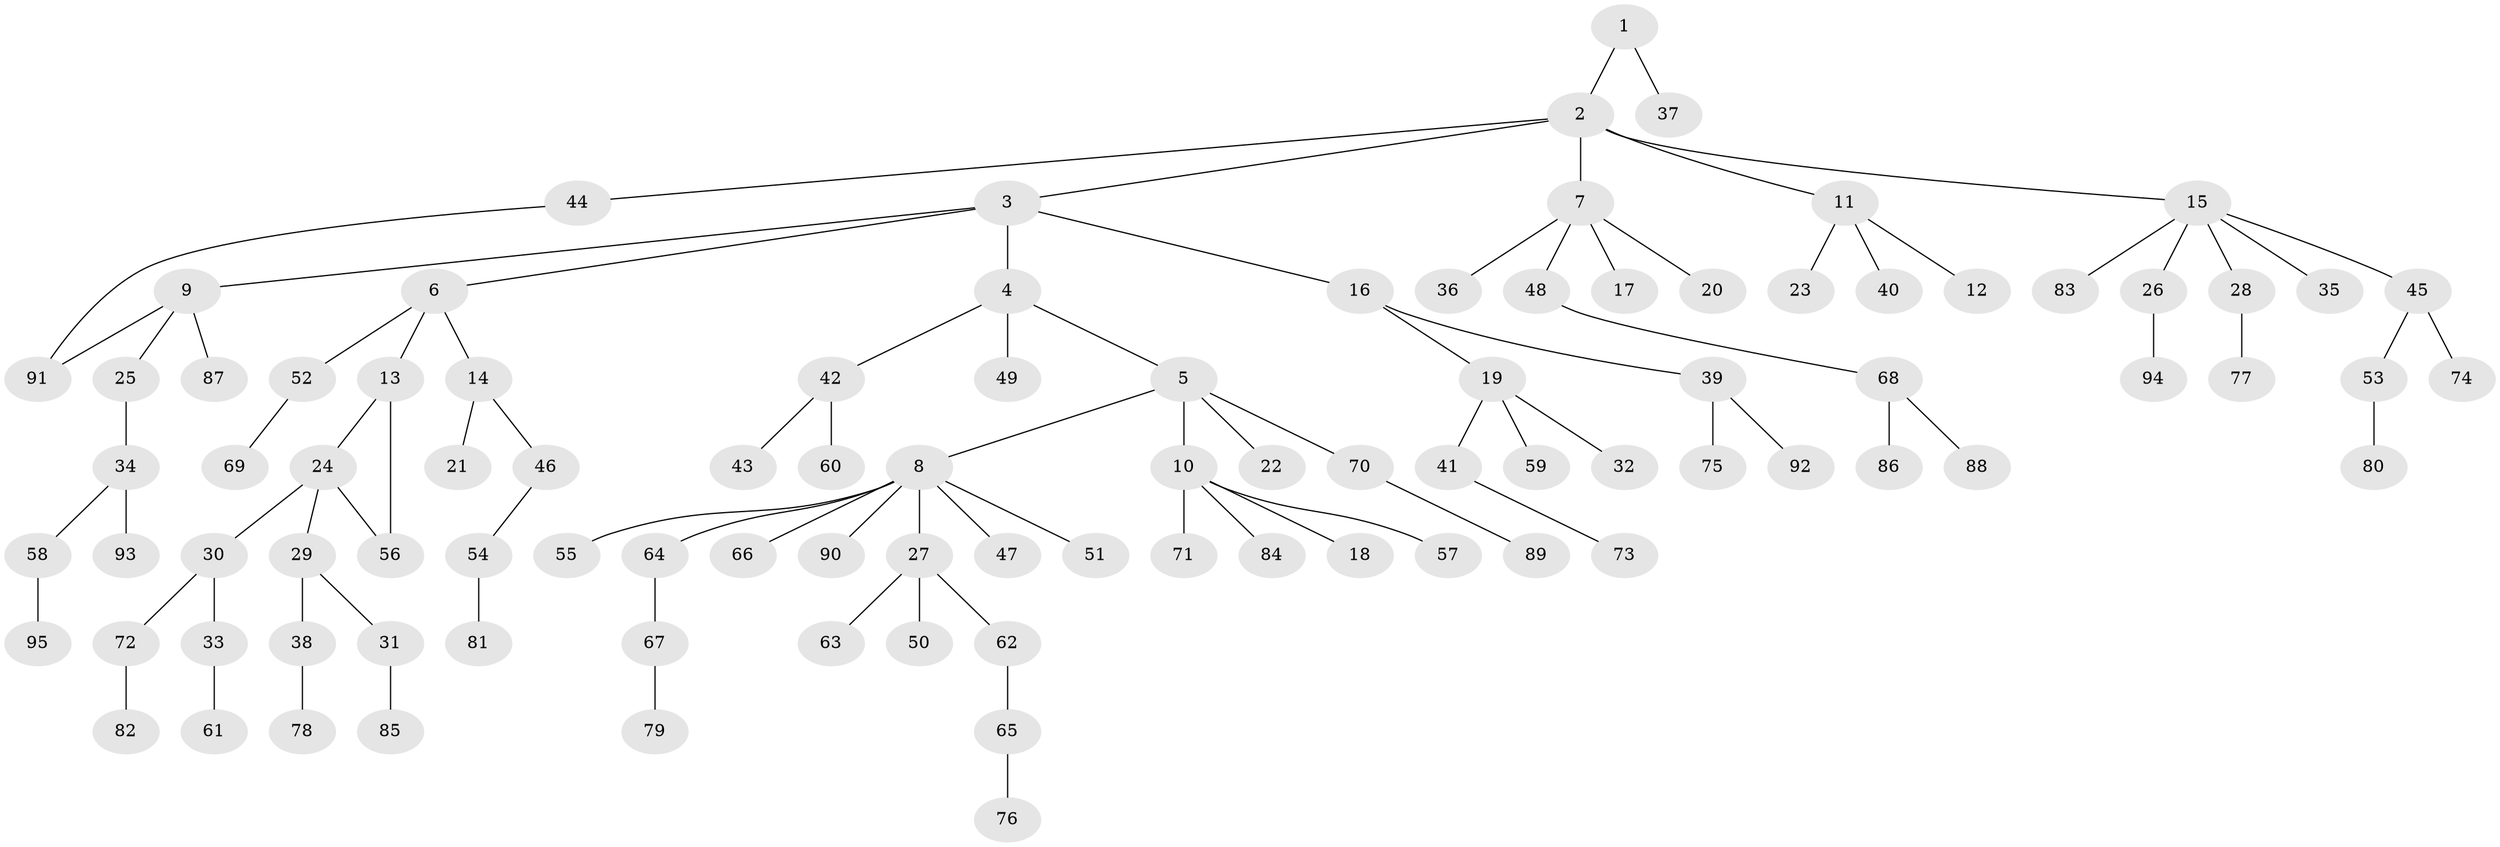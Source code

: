 // Generated by graph-tools (version 1.1) at 2025/49/03/09/25 03:49:16]
// undirected, 95 vertices, 96 edges
graph export_dot {
graph [start="1"]
  node [color=gray90,style=filled];
  1;
  2;
  3;
  4;
  5;
  6;
  7;
  8;
  9;
  10;
  11;
  12;
  13;
  14;
  15;
  16;
  17;
  18;
  19;
  20;
  21;
  22;
  23;
  24;
  25;
  26;
  27;
  28;
  29;
  30;
  31;
  32;
  33;
  34;
  35;
  36;
  37;
  38;
  39;
  40;
  41;
  42;
  43;
  44;
  45;
  46;
  47;
  48;
  49;
  50;
  51;
  52;
  53;
  54;
  55;
  56;
  57;
  58;
  59;
  60;
  61;
  62;
  63;
  64;
  65;
  66;
  67;
  68;
  69;
  70;
  71;
  72;
  73;
  74;
  75;
  76;
  77;
  78;
  79;
  80;
  81;
  82;
  83;
  84;
  85;
  86;
  87;
  88;
  89;
  90;
  91;
  92;
  93;
  94;
  95;
  1 -- 2;
  1 -- 37;
  2 -- 3;
  2 -- 7;
  2 -- 11;
  2 -- 15;
  2 -- 44;
  3 -- 4;
  3 -- 6;
  3 -- 9;
  3 -- 16;
  4 -- 5;
  4 -- 42;
  4 -- 49;
  5 -- 8;
  5 -- 10;
  5 -- 22;
  5 -- 70;
  6 -- 13;
  6 -- 14;
  6 -- 52;
  7 -- 17;
  7 -- 20;
  7 -- 36;
  7 -- 48;
  8 -- 27;
  8 -- 47;
  8 -- 51;
  8 -- 55;
  8 -- 64;
  8 -- 66;
  8 -- 90;
  9 -- 25;
  9 -- 87;
  9 -- 91;
  10 -- 18;
  10 -- 57;
  10 -- 71;
  10 -- 84;
  11 -- 12;
  11 -- 23;
  11 -- 40;
  13 -- 24;
  13 -- 56;
  14 -- 21;
  14 -- 46;
  15 -- 26;
  15 -- 28;
  15 -- 35;
  15 -- 45;
  15 -- 83;
  16 -- 19;
  16 -- 39;
  19 -- 32;
  19 -- 41;
  19 -- 59;
  24 -- 29;
  24 -- 30;
  24 -- 56;
  25 -- 34;
  26 -- 94;
  27 -- 50;
  27 -- 62;
  27 -- 63;
  28 -- 77;
  29 -- 31;
  29 -- 38;
  30 -- 33;
  30 -- 72;
  31 -- 85;
  33 -- 61;
  34 -- 58;
  34 -- 93;
  38 -- 78;
  39 -- 75;
  39 -- 92;
  41 -- 73;
  42 -- 43;
  42 -- 60;
  44 -- 91;
  45 -- 53;
  45 -- 74;
  46 -- 54;
  48 -- 68;
  52 -- 69;
  53 -- 80;
  54 -- 81;
  58 -- 95;
  62 -- 65;
  64 -- 67;
  65 -- 76;
  67 -- 79;
  68 -- 86;
  68 -- 88;
  70 -- 89;
  72 -- 82;
}
